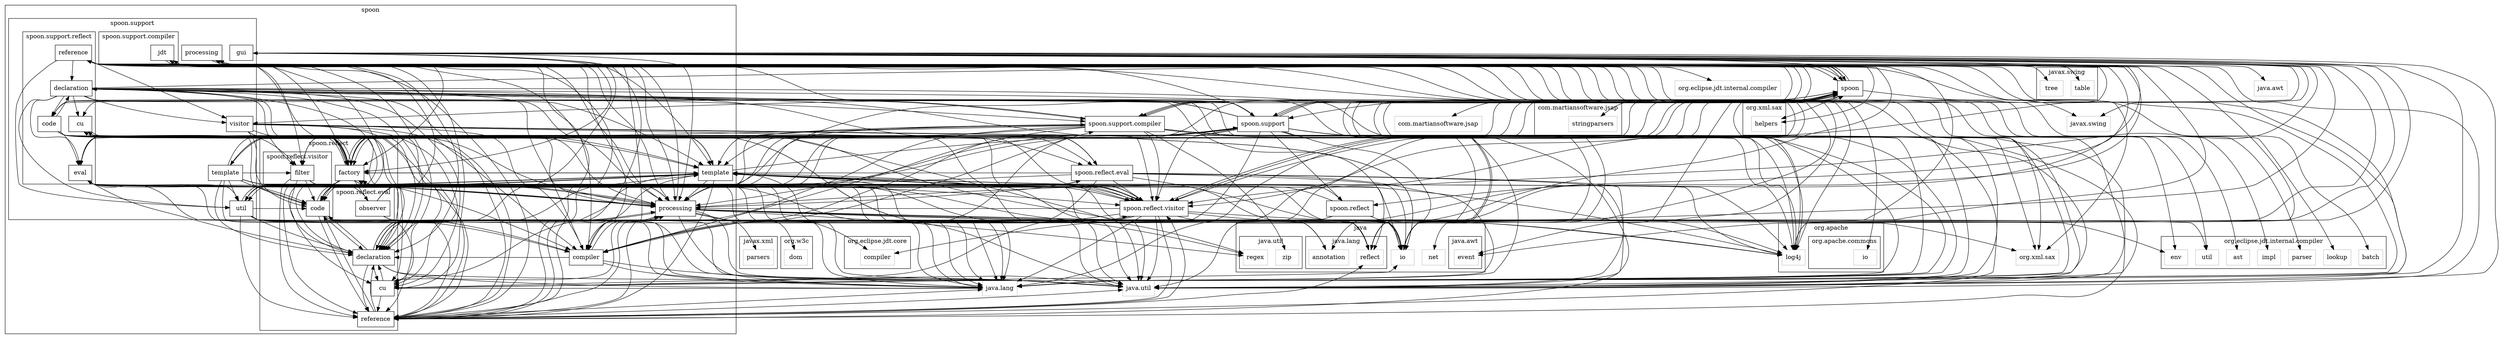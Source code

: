 digraph G {
	node [shape=box]; compound=true; ratio=fill;
	"javax.swing.tree" [color=grey];
	"org.apache.log4j" [color=grey];
	"spoon.support.util" -> "java.lang";
	"spoon.support.util" -> "org.eclipse.jdt.internal.compiler.env";
	"spoon.support.util" -> "java.io";
	"spoon.support.util" -> "org.eclipse.jdt.internal.compiler.util";
	"spoon.support.util" -> "org.eclipse.jdt.core.compiler";
	"spoon.support.util" -> "java.util";
	"spoon.support.util" -> "spoon.reflect.code";
	"spoon.support.util" -> "spoon.reflect.declaration";
	"spoon.support.util" -> "spoon.processing";
	"spoon.support.util" -> "spoon.template";
	"spoon.support.util" -> "spoon.reflect.reference";
	"spoon.support.util" -> "java.lang.reflect";
	"java.net" [color=grey];
	"spoon" -> "spoon.reflect.factory";
	"spoon" -> "java.util";
	"spoon" -> "com.martiansoftware.jsap";
	"spoon" -> "org.apache.log4j";
	"spoon" -> "java.lang";
	"spoon" -> "com.martiansoftware.jsap.stringparsers";
	"spoon" -> "java.io";
	"spoon" -> "spoon.support";
	"spoon" -> "spoon.compiler";
	"spoon" -> "spoon.processing";
	"spoon" -> "spoon.support.compiler.jdt";
	"spoon" -> "spoon.reflect.visitor";
	"spoon" -> "spoon.support.compiler";
	"spoon" -> "org.xml.sax.helpers";
	"spoon" -> "org.xml.sax";
	"spoon" -> "spoon.support.processing";
	"spoon" -> "spoon.support.gui";
	"spoon" -> "javax.swing";
	"spoon" -> "java.awt.event";
	"org.xml.sax" [color=grey];
	"javax.swing" [color=grey];
	"java.io" [color=grey];
	"spoon.reflect.visitor" -> "java.lang.annotation";
	"spoon.reflect.visitor" -> "java.lang";
	"spoon.reflect.visitor" -> "spoon.reflect.declaration";
	"spoon.reflect.visitor" -> "spoon.processing";
	"spoon.reflect.visitor" -> "spoon.reflect.code";
	"spoon.reflect.visitor" -> "spoon.template";
	"spoon.reflect.visitor" -> "spoon.reflect.reference";
	"spoon.reflect.visitor" -> "java.util";
	"spoon.reflect.visitor" -> "spoon.compiler";
	"spoon.reflect.visitor" -> "spoon.reflect.cu";
	"spoon.reflect.visitor" -> "spoon.reflect.factory";
	"spoon.reflect.visitor" -> "spoon.support.reflect.cu";
	"spoon.reflect.visitor" -> "spoon.support.util";
	"spoon.reflect.visitor" -> "spoon";
	"spoon.reflect.visitor" -> "org.apache.log4j";
	"spoon.reflect.visitor" -> "java.io";
	"spoon.support.template" -> "java.lang";
	"spoon.support.template" -> "spoon.template";
	"spoon.support.template" -> "spoon.reflect.declaration";
	"spoon.support.template" -> "spoon.processing";
	"spoon.support.template" -> "spoon.reflect.reference";
	"spoon.support.template" -> "java.util";
	"spoon.support.template" -> "spoon.reflect.code";
	"spoon.support.template" -> "java.lang.reflect";
	"spoon.support.template" -> "spoon.reflect.factory";
	"spoon.support.template" -> "spoon.support.util";
	"spoon.support.template" -> "spoon";
	"spoon.support.template" -> "org.apache.log4j";
	"spoon.support.template" -> "spoon.reflect.visitor";
	"spoon.support.template" -> "java.io";
	"spoon.support.template" -> "spoon.reflect.visitor.filter";
	"com.martiansoftware.jsap.stringparsers" [color=grey];
	"java.util.zip" [color=grey];
	"java.lang" [color=grey];
	"java.awt.event" [color=grey];
	"spoon.support.reflect.eval" -> "spoon.reflect.code";
	"spoon.support.reflect.eval" -> "spoon.reflect.declaration";
	"spoon.support.reflect.eval" -> "java.lang";
	"spoon.support.reflect.eval" -> "spoon.processing";
	"spoon.support.reflect.eval" -> "spoon.template";
	"spoon.support.reflect.eval" -> "spoon";
	"spoon.support.reflect.eval" -> "spoon.reflect.eval";
	"spoon.support.reflect.eval" -> "spoon.reflect.visitor";
	"spoon.support.reflect.eval" -> "spoon.reflect.factory";
	"spoon.support.reflect.eval" -> "java.util";
	"spoon.support.reflect.eval" -> "spoon.reflect.reference";
	"spoon.support.reflect.eval" -> "spoon.support.util";
	"spoon.support.reflect.eval" -> "spoon.reflect.visitor.filter";
	"spoon.support.reflect.eval" -> "org.apache.log4j";
	"spoon.support.reflect.eval" -> "spoon.compiler";
	"org.eclipse.jdt.internal.compiler.env" [color=grey];
	"org.eclipse.jdt.internal.compiler.lookup" [color=grey];
	"spoon.reflect.cu" -> "java.lang";
	"spoon.reflect.cu" -> "java.io";
	"spoon.reflect.cu" -> "java.util";
	"spoon.reflect.cu" -> "spoon.reflect.declaration";
	"spoon.reflect.cu" -> "spoon.processing";
	"spoon.reflect.cu" -> "spoon.reflect.reference";
	"org.eclipse.jdt.internal.compiler.util" [color=grey];
	"spoon.template" -> "java.lang.annotation";
	"spoon.template" -> "java.lang";
	"spoon.template" -> "spoon.support.template";
	"spoon.template" -> "spoon.reflect.declaration";
	"spoon.template" -> "spoon.reflect.code";
	"spoon.template" -> "spoon.processing";
	"spoon.template" -> "spoon.reflect.factory";
	"spoon.template" -> "java.util";
	"spoon.template" -> "spoon.reflect.visitor";
	"spoon.template" -> "spoon.reflect.reference";
	"spoon.template" -> "spoon.reflect.visitor.filter";
	"spoon.template" -> "spoon";
	"spoon.template" -> "java.lang.reflect";
	"spoon.template" -> "spoon.support.util";
	"spoon.template" -> "org.apache.log4j";
	"spoon.template" -> "java.util.regex";
	"spoon.template" -> "java.io";
	"spoon.template" -> "spoon.reflect.cu";
	"javax.xml.parsers" [color=grey];
	"org.w3c.dom" [color=grey];
	"java.lang.reflect" [color=grey];
	"spoon.support.compiler" -> "java.io";
	"spoon.support.compiler" -> "java.lang";
	"spoon.support.compiler" -> "spoon.compiler";
	"spoon.support.compiler" -> "org.apache.log4j";
	"spoon.support.compiler" -> "java.util";
	"spoon.support.compiler" -> "spoon";
	"spoon.support.compiler" -> "spoon.reflect.code";
	"spoon.support.compiler" -> "spoon.reflect.declaration";
	"spoon.support.compiler" -> "spoon.processing";
	"spoon.support.compiler" -> "spoon.template";
	"spoon.support.compiler" -> "spoon.reflect.factory";
	"spoon.support.compiler" -> "spoon.reflect.reference";
	"spoon.support.compiler" -> "spoon.support.reflect.declaration";
	"spoon.support.compiler" -> "spoon.reflect.visitor";
	"spoon.support.compiler" -> "spoon.support.compiler.jdt";
	"spoon.support.compiler" -> "java.util.zip";
	"javax.swing.table" [color=grey];
	"spoon.support.processing" -> "spoon.reflect.factory";
	"spoon.support.processing" -> "spoon";
	"spoon.support.processing" -> "java.util";
	"spoon.support.processing" -> "spoon.processing";
	"spoon.support.processing" -> "java.lang";
	"spoon.support.processing" -> "org.xml.sax.helpers";
	"spoon.support.processing" -> "org.xml.sax";
	"spoon.support.processing" -> "spoon.compiler";
	"spoon.support.processing" -> "java.io";
	"spoon.support.processing" -> "spoon.reflect.reference";
	"spoon.support.processing" -> "java.lang.reflect";
	"org.eclipse.jdt.core.compiler" [color=grey];
	"org.xml.sax.helpers" [color=grey];
	"spoon.support" -> "spoon.reflect.factory";
	"spoon.support" -> "java.lang";
	"spoon.support" -> "java.io";
	"spoon.support" -> "spoon.support.reflect.declaration";
	"spoon.support" -> "spoon.reflect.declaration";
	"spoon.support" -> "spoon.processing";
	"spoon.support" -> "spoon.support.reflect.code";
	"spoon.support" -> "spoon.reflect.code";
	"spoon.support" -> "spoon.template";
	"spoon.support" -> "java.util";
	"spoon.support" -> "spoon.reflect.reference";
	"spoon.support" -> "java.lang.reflect";
	"spoon.support" -> "spoon.support.util";
	"spoon.support" -> "org.apache.log4j";
	"spoon.support" -> "spoon.support.reflect.reference";
	"spoon.support" -> "spoon.support.reflect.cu";
	"spoon.support" -> "spoon.reflect.cu";
	"spoon.support" -> "spoon.reflect.visitor";
	"spoon.support" -> "spoon.compiler";
	"spoon.support" -> "spoon.support.visitor";
	"spoon.support" -> "spoon.reflect";
	"spoon.support" -> "spoon.support.processing";
	"spoon.support" -> "org.xml.sax";
	"spoon.support" -> "spoon";
	"spoon.support.reflect.cu" -> "spoon.reflect.factory";
	"spoon.support.reflect.cu" -> "java.util";
	"spoon.support.reflect.cu" -> "java.io";
	"spoon.support.reflect.cu" -> "java.lang";
	"spoon.support.reflect.cu" -> "spoon.processing";
	"spoon.support.reflect.cu" -> "spoon.reflect.cu";
	"spoon.support.reflect.cu" -> "spoon.compiler";
	"spoon.support.reflect.cu" -> "spoon.reflect.declaration";
	"spoon.support.reflect.cu" -> "spoon.reflect.reference";
	"java.util" [color=grey];
	"java.lang.annotation" [color=grey];
	"spoon.support.gui" -> "java.util";
	"spoon.support.gui" -> "spoon.reflect.factory";
	"spoon.support.gui" -> "javax.swing";
	"spoon.support.gui" -> "javax.swing.tree";
	"spoon.support.gui" -> "java.lang";
	"spoon.support.gui" -> "spoon.reflect.visitor";
	"spoon.support.gui" -> "spoon.reflect.declaration";
	"spoon.support.gui" -> "spoon.processing";
	"spoon.support.gui" -> "java.io";
	"spoon.support.gui" -> "java.awt.event";
	"spoon.support.gui" -> "java.awt";
	"spoon.support.gui" -> "spoon.support";
	"spoon.support.gui" -> "spoon.reflect";
	"spoon.support.gui" -> "org.apache.log4j";
	"spoon.support.gui" -> "javax.swing.table";
	"spoon.support.gui" -> "java.lang.reflect";
	"spoon.support.gui" -> "spoon.reflect.reference";
	"spoon.reflect" -> "java.util";
	"spoon.reflect" -> "java.lang";
	"spoon.reflect" -> "java.io";
	"spoon.reflect" -> "spoon.reflect.factory";
	"spoon.reflect.visitor.filter" -> "java.lang";
	"spoon.reflect.visitor.filter" -> "spoon.reflect.visitor";
	"spoon.reflect.visitor.filter" -> "spoon.reflect.declaration";
	"spoon.reflect.visitor.filter" -> "spoon.processing";
	"spoon.reflect.visitor.filter" -> "spoon.reflect.reference";
	"spoon.reflect.visitor.filter" -> "spoon.reflect.code";
	"spoon.reflect.visitor.filter" -> "spoon.template";
	"spoon.reflect.visitor.filter" -> "java.util.regex";
	"com.martiansoftware.jsap" [color=grey];
	"spoon.support.reflect.reference" -> "spoon.reflect.reference";
	"spoon.support.reflect.reference" -> "java.lang";
	"spoon.support.reflect.reference" -> "spoon.processing";
	"spoon.support.reflect.reference" -> "java.io";
	"spoon.support.reflect.reference" -> "java.lang.reflect";
	"spoon.support.reflect.reference" -> "spoon.reflect.visitor";
	"spoon.support.reflect.reference" -> "spoon.support.reflect.declaration";
	"spoon.support.reflect.reference" -> "java.util";
	"spoon.support.reflect.reference" -> "spoon.reflect.declaration";
	"spoon.support.reflect.reference" -> "spoon.reflect.code";
	"spoon.support.reflect.reference" -> "spoon.support.util";
	"spoon.support.reflect.reference" -> "org.apache.log4j";
	"spoon.support.reflect.reference" -> "spoon.reflect.factory";
	"spoon.support.reflect.reference" -> "spoon.support.visitor";
	"spoon.support.reflect.reference" -> "spoon.compiler";
	"spoon.support.reflect.reference" -> "java.lang.annotation";
	"spoon.support.reflect.code" -> "spoon.support.reflect.declaration";
	"spoon.support.reflect.code" -> "java.io";
	"spoon.support.reflect.code" -> "spoon.reflect.declaration";
	"spoon.support.reflect.code" -> "java.lang";
	"spoon.support.reflect.code" -> "spoon.processing";
	"spoon.support.reflect.code" -> "spoon.reflect.code";
	"spoon.support.reflect.code" -> "spoon.template";
	"spoon.support.reflect.code" -> "spoon.reflect.visitor";
	"spoon.support.reflect.code" -> "spoon.reflect.reference";
	"spoon.support.reflect.code" -> "java.util";
	"spoon.support.reflect.code" -> "spoon.reflect.factory";
	"spoon.support.reflect.code" -> "spoon.support.reflect.eval";
	"spoon.support.reflect.code" -> "spoon.reflect.eval";
	"spoon.support.reflect.code" -> "spoon.support.compiler";
	"spoon.support.reflect.code" -> "spoon";
	"spoon.support.reflect.code" -> "spoon.reflect.cu";
	"org.eclipse.jdt.internal.compiler" [color=grey];
	"spoon.reflect.code" -> "java.util";
	"spoon.reflect.code" -> "spoon.reflect.reference";
	"spoon.reflect.code" -> "java.lang";
	"spoon.reflect.code" -> "spoon.processing";
	"spoon.reflect.code" -> "spoon.reflect.declaration";
	"spoon.reflect.code" -> "spoon.template";
	"spoon.reflect.code" -> "spoon.reflect.visitor";
	"spoon.reflect.code" -> "spoon.support.compiler";
	"spoon.reflect.code" -> "spoon";
	"org.eclipse.jdt.internal.compiler.batch" [color=grey];
	"spoon.support.visitor" -> "spoon.reflect.factory";
	"spoon.support.visitor" -> "spoon.processing";
	"spoon.support.visitor" -> "spoon.reflect.visitor";
	"spoon.support.visitor" -> "spoon.reflect.declaration";
	"spoon.support.visitor" -> "java.lang";
	"spoon.support.visitor" -> "spoon.compiler";
	"spoon.support.visitor" -> "java.util";
	"spoon.support.visitor" -> "org.apache.log4j";
	"spoon.support.visitor" -> "spoon.reflect.reference";
	"spoon.support.visitor" -> "spoon.reflect.cu";
	"spoon.support.visitor" -> "spoon.reflect.code";
	"spoon.support.visitor" -> "spoon.template";
	"spoon.support.visitor" -> "java.io";
	"org.apache.commons.io" [color=grey];
	"java.util.regex" [color=grey];
	"spoon.reflect.factory" -> "spoon.reflect.declaration";
	"spoon.reflect.factory" -> "java.lang";
	"spoon.reflect.factory" -> "spoon.processing";
	"spoon.reflect.factory" -> "spoon.reflect.reference";
	"spoon.reflect.factory" -> "java.lang.reflect";
	"spoon.reflect.factory" -> "java.util";
	"spoon.reflect.factory" -> "java.io";
	"spoon.reflect.factory" -> "spoon.reflect.code";
	"spoon.reflect.factory" -> "spoon.template";
	"spoon.reflect.factory" -> "spoon.reflect.cu";
	"spoon.reflect.factory" -> "spoon.support.reflect.cu";
	"spoon.reflect.factory" -> "spoon.reflect.eval";
	"spoon.reflect.factory" -> "spoon.reflect.eval.observer";
	"spoon.reflect.factory" -> "spoon.support.reflect.eval";
	"spoon.reflect.factory" -> "spoon.reflect.visitor";
	"spoon.reflect.factory" -> "spoon.compiler";
	"spoon.reflect.factory" -> "spoon.support";
	"java.awt" [color=grey];
	"spoon.support.reflect.declaration" -> "spoon.support.reflect.cu";
	"spoon.support.reflect.declaration" -> "spoon.processing";
	"spoon.support.reflect.declaration" -> "spoon.reflect.cu";
	"spoon.support.reflect.declaration" -> "java.lang";
	"spoon.support.reflect.declaration" -> "spoon.reflect.declaration";
	"spoon.support.reflect.declaration" -> "java.lang.reflect";
	"spoon.support.reflect.declaration" -> "java.io";
	"spoon.support.reflect.declaration" -> "spoon.reflect.reference";
	"spoon.support.reflect.declaration" -> "spoon.reflect.code";
	"spoon.support.reflect.declaration" -> "spoon.template";
	"spoon.support.reflect.declaration" -> "java.util";
	"spoon.support.reflect.declaration" -> "spoon.reflect.factory";
	"spoon.support.reflect.declaration" -> "org.apache.log4j";
	"spoon.support.reflect.declaration" -> "spoon.reflect.eval";
	"spoon.support.reflect.declaration" -> "spoon.reflect.visitor";
	"spoon.support.reflect.declaration" -> "spoon.support.reflect.eval";
	"spoon.support.reflect.declaration" -> "spoon.support.reflect.code";
	"spoon.support.reflect.declaration" -> "spoon.reflect.visitor.filter";
	"spoon.support.reflect.declaration" -> "spoon";
	"spoon.support.reflect.declaration" -> "spoon.support.util";
	"spoon.support.reflect.declaration" -> "spoon.support.visitor";
	"spoon.support.reflect.declaration" -> "spoon.compiler";
	"spoon.support.reflect.declaration" -> "spoon.support.compiler";
	"spoon.compiler" -> "spoon";
	"spoon.compiler" -> "java.lang";
	"spoon.compiler" -> "java.io";
	"spoon.compiler" -> "java.util";
	"spoon.compiler" -> "spoon.support.compiler";
	"spoon.compiler" -> "org.apache.log4j";
	"spoon.compiler" -> "spoon.processing";
	"spoon.compiler" -> "spoon.reflect.declaration";
	"spoon.reflect.eval" -> "java.util";
	"spoon.reflect.eval" -> "java.lang";
	"spoon.reflect.eval" -> "spoon.reflect.reference";
	"spoon.reflect.eval" -> "spoon.processing";
	"spoon.reflect.eval" -> "java.io";
	"spoon.reflect.eval" -> "spoon.reflect.code";
	"spoon.reflect.eval" -> "spoon.reflect.declaration";
	"spoon.reflect.eval" -> "spoon.template";
	"spoon.reflect.eval" -> "java.lang.reflect";
	"spoon.reflect.eval" -> "spoon.support.util";
	"spoon.reflect.eval" -> "spoon.reflect.factory";
	"spoon.reflect.eval" -> "spoon.support.reflect.eval";
	"spoon.reflect.eval" -> "spoon.reflect.visitor";
	"spoon.reflect.declaration" -> "java.lang";
	"spoon.reflect.declaration" -> "spoon";
	"spoon.reflect.declaration" -> "java.util";
	"spoon.reflect.declaration" -> "spoon.reflect.reference";
	"spoon.reflect.declaration" -> "spoon.processing";
	"spoon.reflect.declaration" -> "spoon.reflect.code";
	"spoon.reflect.declaration" -> "spoon.template";
	"spoon.reflect.declaration" -> "spoon.reflect.visitor";
	"spoon.reflect.declaration" -> "spoon.reflect.cu";
	"spoon.reflect.reference" -> "java.lang";
	"spoon.reflect.reference" -> "spoon.processing";
	"spoon.reflect.reference" -> "java.lang.reflect";
	"spoon.reflect.reference" -> "java.util";
	"spoon.reflect.reference" -> "spoon.reflect.declaration";
	"spoon.reflect.reference" -> "spoon.reflect.code";
	"spoon.reflect.reference" -> "spoon.reflect.visitor";
	"org.eclipse.jdt.internal.compiler.ast" [color=grey];
	"org.eclipse.jdt.internal.compiler.impl" [color=grey];
	"org.eclipse.jdt.internal.compiler.parser" [color=grey];
	"spoon.reflect.eval.observer" -> "java.util";
	"spoon.reflect.eval.observer" -> "spoon.reflect.eval";
	"spoon.reflect.eval.observer" -> "java.lang";
	"spoon.reflect.eval.observer" -> "spoon.support.reflect.eval";
	"spoon.reflect.eval.observer" -> "spoon.reflect.visitor";
	"spoon.reflect.eval.observer" -> "spoon.compiler";
	"spoon.support.compiler.jdt" -> "spoon.compiler";
	"spoon.support.compiler.jdt" -> "spoon.processing";
	"spoon.support.compiler.jdt" -> "org.eclipse.jdt.internal.compiler.batch";
	"spoon.support.compiler.jdt" -> "java.lang";
	"spoon.support.compiler.jdt" -> "spoon.reflect.factory";
	"spoon.support.compiler.jdt" -> "java.util";
	"spoon.support.compiler.jdt" -> "java.io";
	"spoon.support.compiler.jdt" -> "org.apache.commons.io";
	"spoon.support.compiler.jdt" -> "org.apache.log4j";
	"spoon.support.compiler.jdt" -> "java.net";
	"spoon.support.compiler.jdt" -> "org.eclipse.jdt.internal.compiler.env";
	"spoon.support.compiler.jdt" -> "org.eclipse.jdt.internal.compiler";
	"spoon.support.compiler.jdt" -> "spoon.support.compiler";
	"spoon.support.compiler.jdt" -> "org.eclipse.jdt.internal.compiler.ast";
	"spoon.support.compiler.jdt" -> "org.eclipse.jdt.internal.compiler.lookup";
	"spoon.support.compiler.jdt" -> "spoon.reflect.cu";
	"spoon.support.compiler.jdt" -> "spoon.reflect.visitor";
	"spoon.support.compiler.jdt" -> "org.eclipse.jdt.internal.compiler.util";
	"spoon.support.compiler.jdt" -> "spoon";
	"spoon.support.compiler.jdt" -> "spoon.reflect.declaration";
	"spoon.support.compiler.jdt" -> "spoon.support";
	"spoon.support.compiler.jdt" -> "org.eclipse.jdt.core.compiler";
	"spoon.support.compiler.jdt" -> "org.eclipse.jdt.internal.compiler.impl";
	"spoon.support.compiler.jdt" -> "spoon.reflect.code";
	"spoon.support.compiler.jdt" -> "spoon.template";
	"spoon.support.compiler.jdt" -> "spoon.reflect.reference";
	"spoon.support.compiler.jdt" -> "spoon.reflect.visitor.filter";
	"spoon.support.compiler.jdt" -> "org.eclipse.jdt.internal.compiler.parser";
	"spoon.processing" -> "java.lang";
	"spoon.processing" -> "java.util";
	"spoon.processing" -> "java.lang.reflect";
	"spoon.processing" -> "java.lang.annotation";
	"spoon.processing" -> "spoon.reflect.declaration";
	"spoon.processing" -> "spoon.reflect.reference";
	"spoon.processing" -> "org.apache.log4j";
	"spoon.processing" -> "spoon.reflect.factory";
	"spoon.processing" -> "spoon.compiler";
	"spoon.processing" -> "java.io";
	"spoon.processing" -> "spoon.support.util";
	"spoon.processing" -> "org.w3c.dom";
	"spoon.processing" -> "java.util.regex";
	"spoon.processing" -> "spoon.support.processing";
	"spoon.processing" -> "javax.xml.parsers";
	"spoon.processing" -> "org.xml.sax";
	"spoon.processing" -> "spoon.reflect.code";
	"spoon.processing" -> "spoon.reflect";
	subgraph cluster0 { 
		rankdir=LR;label="javax.swing";
		"javax.swing.tree" [label="tree"]
		"javax.swing.table" [label="table"]
	};
	subgraph cluster1 { 
		rankdir=LR;label="javax.xml";
		"javax.xml.parsers" [label="parsers"]
	};
	subgraph cluster2 { 
		rankdir=LR;label="org.apache";
		"org.apache.log4j" [label="log4j"]
	subgraph cluster3 { 
		rankdir=LR;label="org.apache.commons";
		"org.apache.commons.io" [label="io"]
	};
	};
	subgraph cluster4 { 
		rankdir=LR;label="org.xml.sax";
		"org.xml.sax.helpers" [label="helpers"]
	};
	subgraph cluster5 { 
		rankdir=LR;label="org.eclipse.jdt.internal.compiler";
		"org.eclipse.jdt.internal.compiler.env" [label="env"]
		"org.eclipse.jdt.internal.compiler.lookup" [label="lookup"]
		"org.eclipse.jdt.internal.compiler.util" [label="util"]
		"org.eclipse.jdt.internal.compiler.batch" [label="batch"]
		"org.eclipse.jdt.internal.compiler.ast" [label="ast"]
		"org.eclipse.jdt.internal.compiler.impl" [label="impl"]
		"org.eclipse.jdt.internal.compiler.parser" [label="parser"]
	};
	subgraph cluster6 { 
		rankdir=LR;label="org.eclipse.jdt.core";
		"org.eclipse.jdt.core.compiler" [label="compiler"]
	};
	subgraph cluster7 { 
		rankdir=LR;label="org.w3c";
		"org.w3c.dom" [label="dom"]
	};
	subgraph cluster8 { 
		rankdir=LR;label="spoon";
	subgraph cluster9 { 
		rankdir=LR;label="spoon.support";
		"spoon.support.util" [label="util"]
		"spoon.support.template" [label="template"]
	subgraph cluster10 { 
		rankdir=LR;label="spoon.support.reflect";
		"spoon.support.reflect.eval" [label="eval"]
		"spoon.support.reflect.cu" [label="cu"]
		"spoon.support.reflect.reference" [label="reference"]
		"spoon.support.reflect.code" [label="code"]
		"spoon.support.reflect.declaration" [label="declaration"]
	};
	subgraph cluster11 { 
		rankdir=LR;label="spoon.support.compiler";
		"spoon.support.compiler.jdt" [label="jdt"]
	};
		"spoon.support.processing" [label="processing"]
		"spoon.support.gui" [label="gui"]
		"spoon.support.visitor" [label="visitor"]
	};
	subgraph cluster12 { 
		rankdir=LR;label="spoon.reflect";
	subgraph cluster13 { 
		rankdir=LR;label="spoon.reflect.visitor";
		"spoon.reflect.visitor.filter" [label="filter"]
	};
		"spoon.reflect.cu" [label="cu"]
		"spoon.reflect.code" [label="code"]
		"spoon.reflect.factory" [label="factory"]
	subgraph cluster14 { 
		rankdir=LR;label="spoon.reflect.eval";
		"spoon.reflect.eval.observer" [label="observer"]
	};
		"spoon.reflect.declaration" [label="declaration"]
		"spoon.reflect.reference" [label="reference"]
	};
		"spoon.template" [label="template"]
		"spoon.compiler" [label="compiler"]
		"spoon.processing" [label="processing"]
	};
	subgraph cluster15 { 
		rankdir=LR;label="java";
		"java.net" [label="net"]
		"java.io" [label="io"]
	subgraph cluster16 { 
		rankdir=LR;label="java.util";
		"java.util.zip" [label="zip"]
		"java.util.regex" [label="regex"]
	};
	subgraph cluster17 { 
		rankdir=LR;label="java.lang";
		"java.lang.reflect" [label="reflect"]
		"java.lang.annotation" [label="annotation"]
	};
	subgraph cluster18 { 
		rankdir=LR;label="java.awt";
		"java.awt.event" [label="event"]
	};
	};
	subgraph cluster19 { 
		rankdir=LR;label="com.martiansoftware.jsap";
		"com.martiansoftware.jsap.stringparsers" [label="stringparsers"]
	};
}
